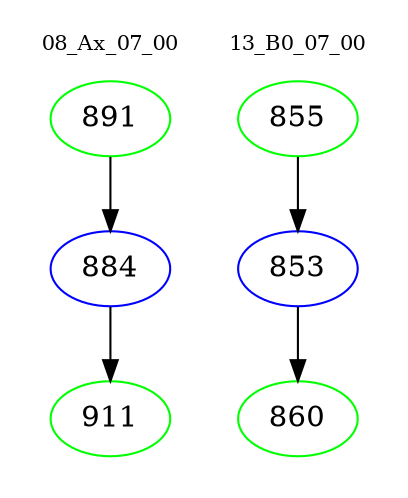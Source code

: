 digraph{
subgraph cluster_0 {
color = white
label = "08_Ax_07_00";
fontsize=10;
T0_891 [label="891", color="green"]
T0_891 -> T0_884 [color="black"]
T0_884 [label="884", color="blue"]
T0_884 -> T0_911 [color="black"]
T0_911 [label="911", color="green"]
}
subgraph cluster_1 {
color = white
label = "13_B0_07_00";
fontsize=10;
T1_855 [label="855", color="green"]
T1_855 -> T1_853 [color="black"]
T1_853 [label="853", color="blue"]
T1_853 -> T1_860 [color="black"]
T1_860 [label="860", color="green"]
}
}

